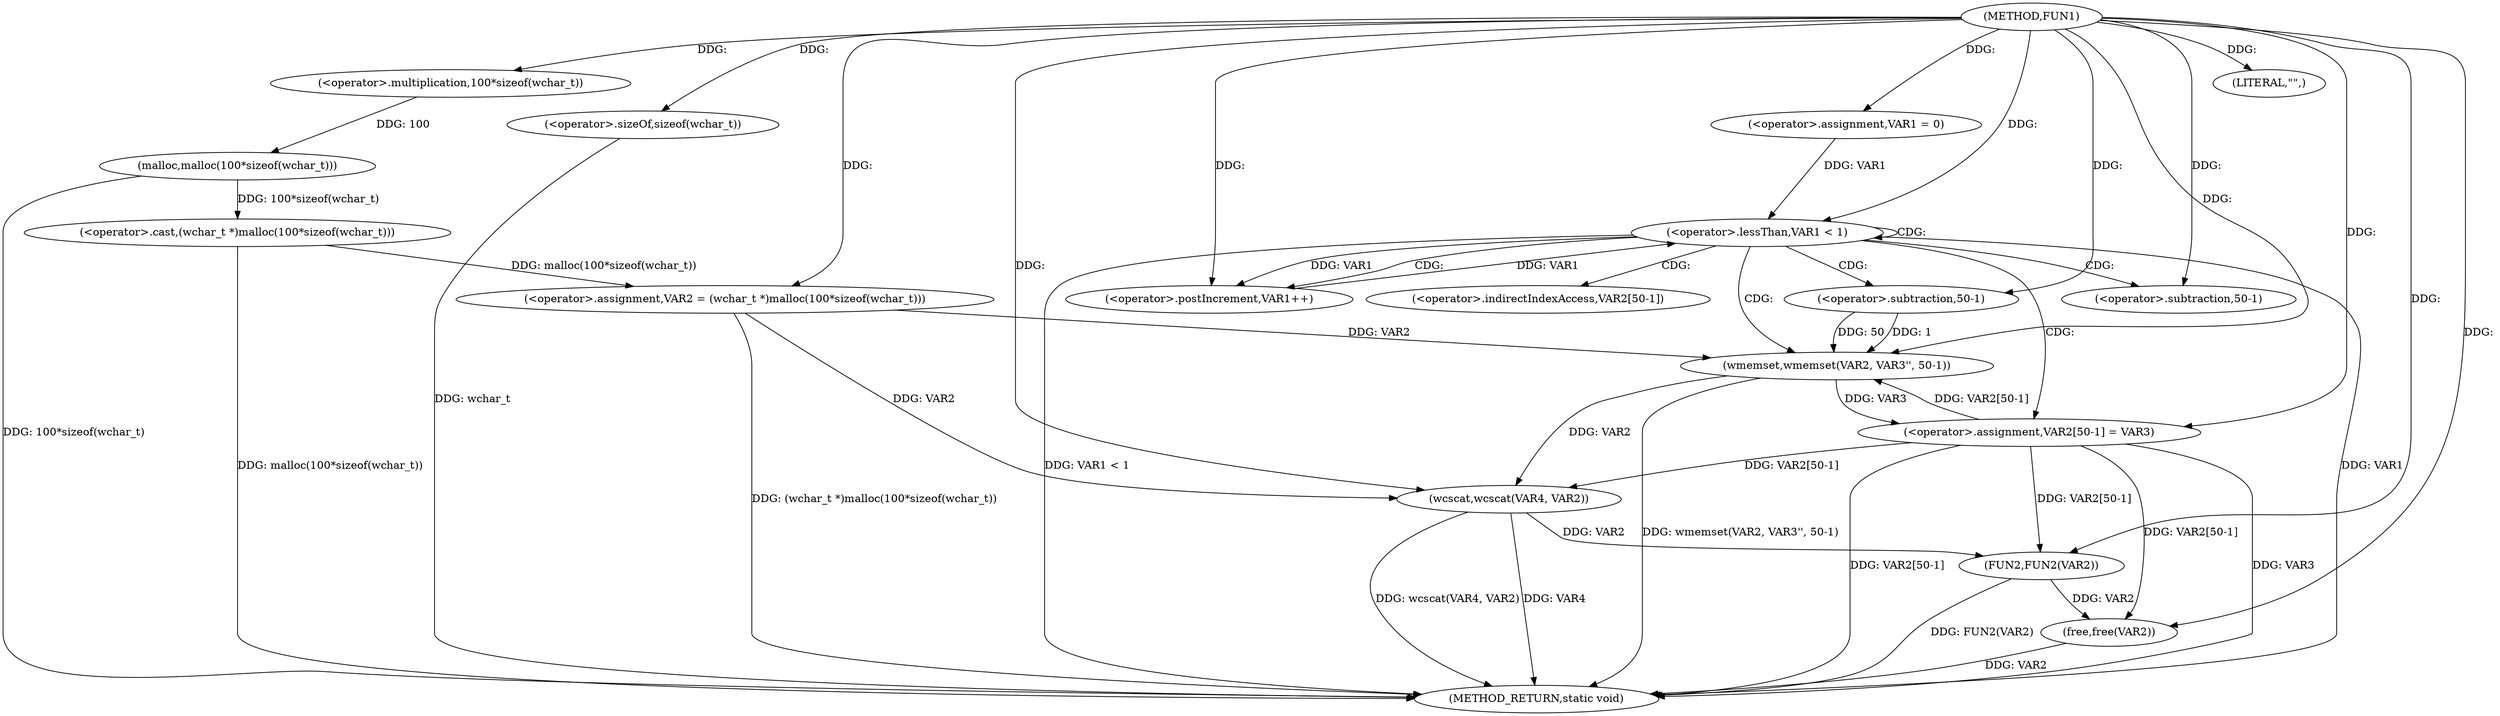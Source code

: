 digraph FUN1 {  
"1000100" [label = "(METHOD,FUN1)" ]
"1000145" [label = "(METHOD_RETURN,static void)" ]
"1000104" [label = "(<operator>.assignment,VAR2 = (wchar_t *)malloc(100*sizeof(wchar_t)))" ]
"1000106" [label = "(<operator>.cast,(wchar_t *)malloc(100*sizeof(wchar_t)))" ]
"1000108" [label = "(malloc,malloc(100*sizeof(wchar_t)))" ]
"1000109" [label = "(<operator>.multiplication,100*sizeof(wchar_t))" ]
"1000111" [label = "(<operator>.sizeOf,sizeof(wchar_t))" ]
"1000114" [label = "(<operator>.assignment,VAR1 = 0)" ]
"1000117" [label = "(<operator>.lessThan,VAR1 < 1)" ]
"1000120" [label = "(<operator>.postIncrement,VAR1++)" ]
"1000123" [label = "(wmemset,wmemset(VAR2, VAR3'', 50-1))" ]
"1000126" [label = "(<operator>.subtraction,50-1)" ]
"1000129" [label = "(<operator>.assignment,VAR2[50-1] = VAR3)" ]
"1000132" [label = "(<operator>.subtraction,50-1)" ]
"1000137" [label = "(LITERAL,\"\",)" ]
"1000138" [label = "(wcscat,wcscat(VAR4, VAR2))" ]
"1000141" [label = "(FUN2,FUN2(VAR2))" ]
"1000143" [label = "(free,free(VAR2))" ]
"1000130" [label = "(<operator>.indirectIndexAccess,VAR2[50-1])" ]
  "1000117" -> "1000145"  [ label = "DDG: VAR1 < 1"] 
  "1000129" -> "1000145"  [ label = "DDG: VAR2[50-1]"] 
  "1000106" -> "1000145"  [ label = "DDG: malloc(100*sizeof(wchar_t))"] 
  "1000117" -> "1000145"  [ label = "DDG: VAR1"] 
  "1000111" -> "1000145"  [ label = "DDG: wchar_t"] 
  "1000138" -> "1000145"  [ label = "DDG: wcscat(VAR4, VAR2)"] 
  "1000123" -> "1000145"  [ label = "DDG: wmemset(VAR2, VAR3'', 50-1)"] 
  "1000141" -> "1000145"  [ label = "DDG: FUN2(VAR2)"] 
  "1000138" -> "1000145"  [ label = "DDG: VAR4"] 
  "1000143" -> "1000145"  [ label = "DDG: VAR2"] 
  "1000129" -> "1000145"  [ label = "DDG: VAR3"] 
  "1000104" -> "1000145"  [ label = "DDG: (wchar_t *)malloc(100*sizeof(wchar_t))"] 
  "1000108" -> "1000145"  [ label = "DDG: 100*sizeof(wchar_t)"] 
  "1000106" -> "1000104"  [ label = "DDG: malloc(100*sizeof(wchar_t))"] 
  "1000100" -> "1000104"  [ label = "DDG: "] 
  "1000108" -> "1000106"  [ label = "DDG: 100*sizeof(wchar_t)"] 
  "1000109" -> "1000108"  [ label = "DDG: 100"] 
  "1000100" -> "1000109"  [ label = "DDG: "] 
  "1000100" -> "1000111"  [ label = "DDG: "] 
  "1000100" -> "1000114"  [ label = "DDG: "] 
  "1000114" -> "1000117"  [ label = "DDG: VAR1"] 
  "1000120" -> "1000117"  [ label = "DDG: VAR1"] 
  "1000100" -> "1000117"  [ label = "DDG: "] 
  "1000117" -> "1000120"  [ label = "DDG: VAR1"] 
  "1000100" -> "1000120"  [ label = "DDG: "] 
  "1000129" -> "1000123"  [ label = "DDG: VAR2[50-1]"] 
  "1000104" -> "1000123"  [ label = "DDG: VAR2"] 
  "1000100" -> "1000123"  [ label = "DDG: "] 
  "1000126" -> "1000123"  [ label = "DDG: 50"] 
  "1000126" -> "1000123"  [ label = "DDG: 1"] 
  "1000100" -> "1000126"  [ label = "DDG: "] 
  "1000123" -> "1000129"  [ label = "DDG: VAR3"] 
  "1000100" -> "1000129"  [ label = "DDG: "] 
  "1000100" -> "1000132"  [ label = "DDG: "] 
  "1000100" -> "1000137"  [ label = "DDG: "] 
  "1000100" -> "1000138"  [ label = "DDG: "] 
  "1000129" -> "1000138"  [ label = "DDG: VAR2[50-1]"] 
  "1000104" -> "1000138"  [ label = "DDG: VAR2"] 
  "1000123" -> "1000138"  [ label = "DDG: VAR2"] 
  "1000129" -> "1000141"  [ label = "DDG: VAR2[50-1]"] 
  "1000138" -> "1000141"  [ label = "DDG: VAR2"] 
  "1000100" -> "1000141"  [ label = "DDG: "] 
  "1000129" -> "1000143"  [ label = "DDG: VAR2[50-1]"] 
  "1000141" -> "1000143"  [ label = "DDG: VAR2"] 
  "1000100" -> "1000143"  [ label = "DDG: "] 
  "1000117" -> "1000132"  [ label = "CDG: "] 
  "1000117" -> "1000129"  [ label = "CDG: "] 
  "1000117" -> "1000123"  [ label = "CDG: "] 
  "1000117" -> "1000130"  [ label = "CDG: "] 
  "1000117" -> "1000120"  [ label = "CDG: "] 
  "1000117" -> "1000117"  [ label = "CDG: "] 
  "1000117" -> "1000126"  [ label = "CDG: "] 
}
